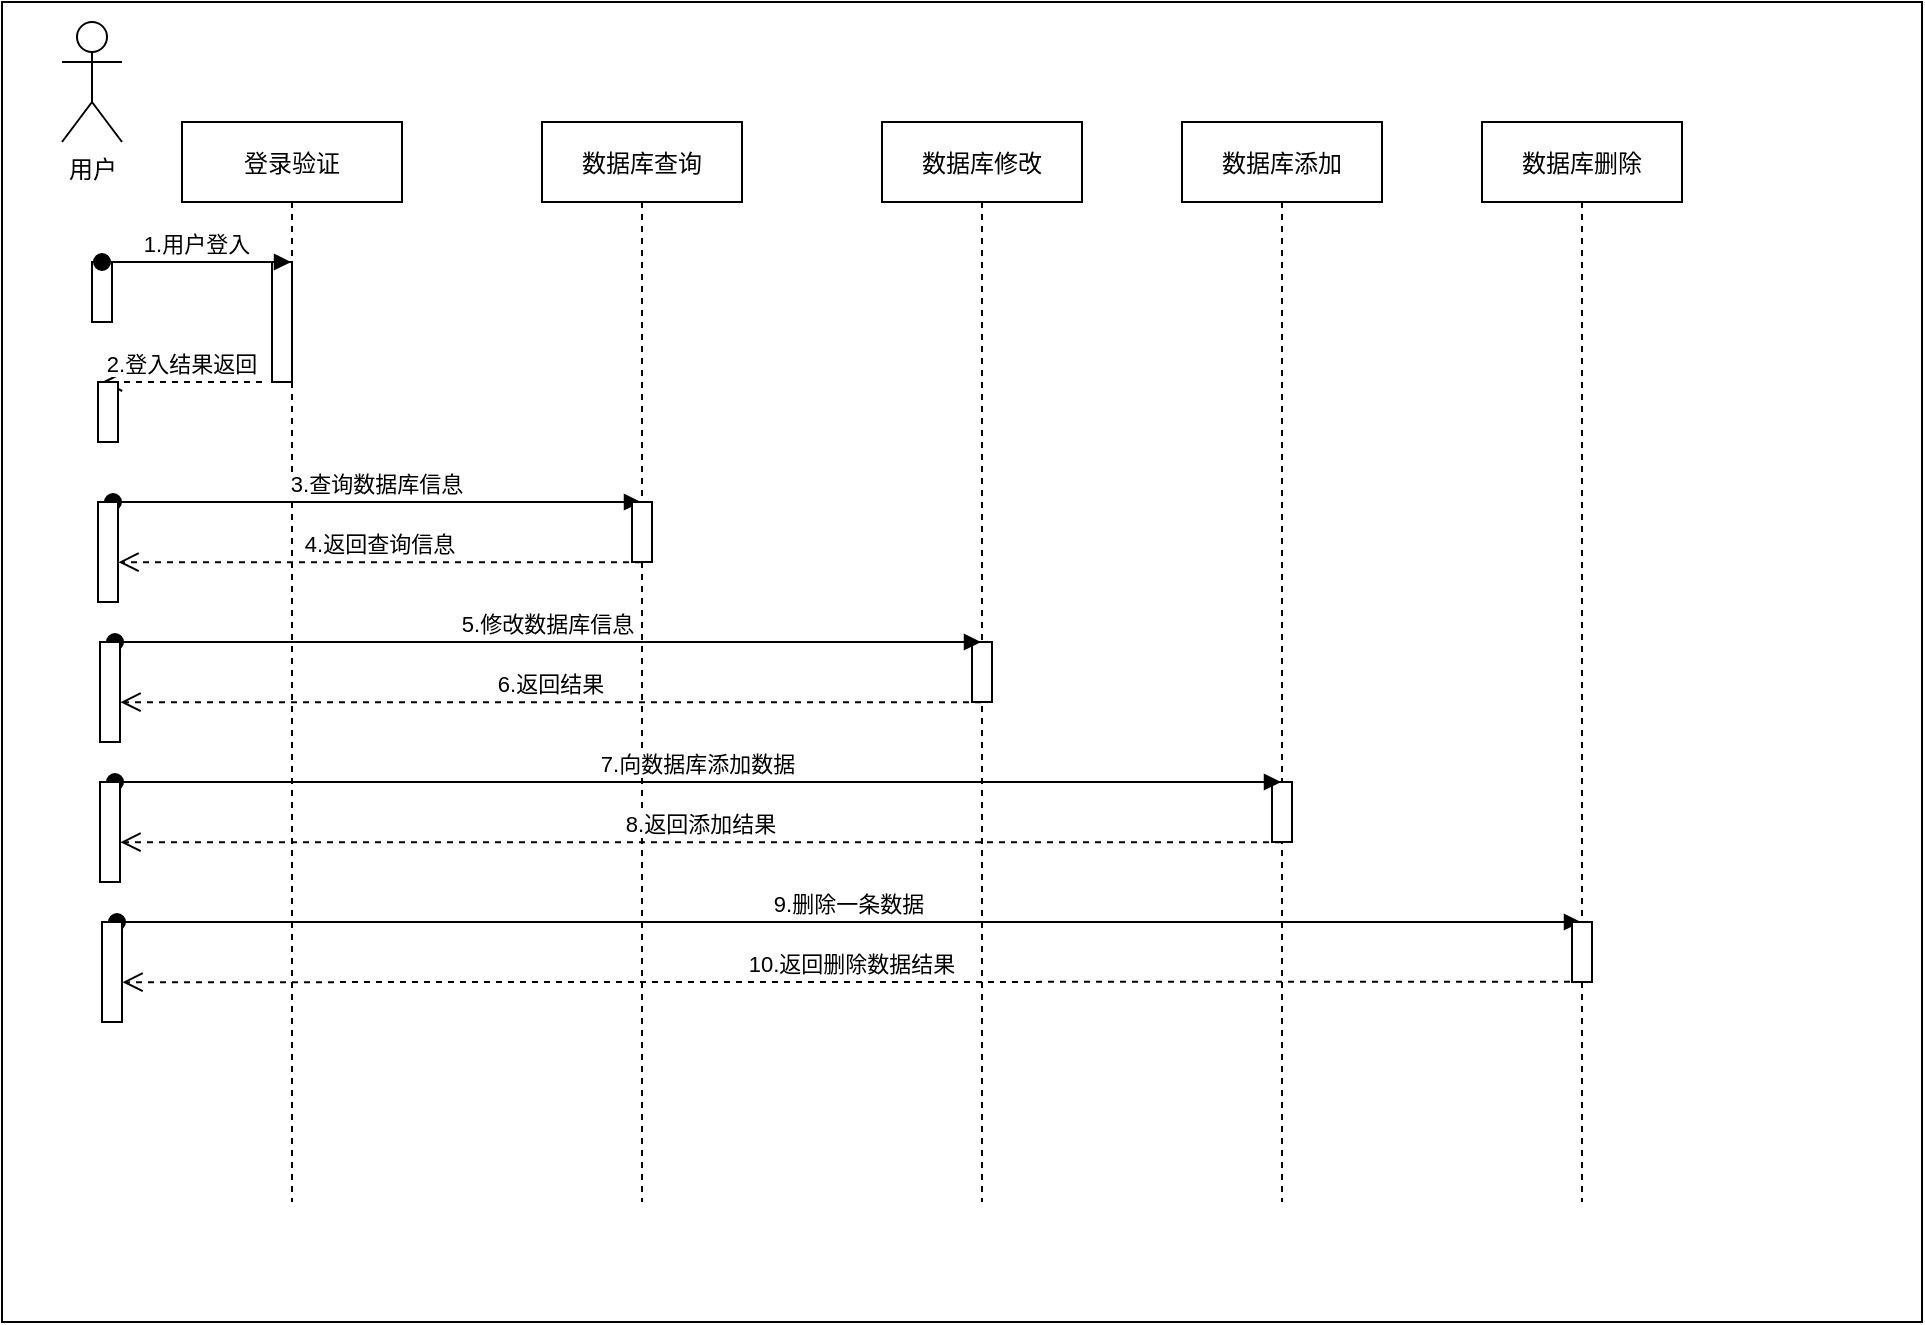 <mxfile version="20.2.4" type="github">
  <diagram id="kgpKYQtTHZ0yAKxKKP6v" name="Page-1">
    <mxGraphModel dx="1253" dy="724" grid="1" gridSize="10" guides="1" tooltips="1" connect="1" arrows="1" fold="1" page="1" pageScale="1" pageWidth="850" pageHeight="1100" math="0" shadow="0">
      <root>
        <mxCell id="0" />
        <mxCell id="1" parent="0" />
        <mxCell id="9gF42xAiou03XkC2jGrQ-30" value="" style="rounded=0;whiteSpace=wrap;html=1;" vertex="1" parent="1">
          <mxGeometry x="30" y="20" width="960" height="660" as="geometry" />
        </mxCell>
        <mxCell id="9gF42xAiou03XkC2jGrQ-6" value="" style="points=[];perimeter=orthogonalPerimeter;rounded=0;shadow=0;strokeWidth=1;" vertex="1" parent="1">
          <mxGeometry x="75" y="150" width="10" height="30" as="geometry" />
        </mxCell>
        <mxCell id="3nuBFxr9cyL0pnOWT2aG-1" value="登录验证" style="shape=umlLifeline;perimeter=lifelinePerimeter;container=1;collapsible=0;recursiveResize=0;rounded=0;shadow=0;strokeWidth=1;" parent="1" vertex="1">
          <mxGeometry x="120" y="80" width="110" height="540" as="geometry" />
        </mxCell>
        <mxCell id="3nuBFxr9cyL0pnOWT2aG-2" value="" style="points=[];perimeter=orthogonalPerimeter;rounded=0;shadow=0;strokeWidth=1;" parent="3nuBFxr9cyL0pnOWT2aG-1" vertex="1">
          <mxGeometry x="45" y="70" width="10" height="60" as="geometry" />
        </mxCell>
        <mxCell id="3nuBFxr9cyL0pnOWT2aG-3" value="1.用户登入" style="verticalAlign=bottom;startArrow=oval;endArrow=block;startSize=8;shadow=0;strokeWidth=1;" parent="3nuBFxr9cyL0pnOWT2aG-1" target="3nuBFxr9cyL0pnOWT2aG-1" edge="1">
          <mxGeometry relative="1" as="geometry">
            <mxPoint x="-40" y="70" as="sourcePoint" />
            <mxPoint x="20" y="70" as="targetPoint" />
          </mxGeometry>
        </mxCell>
        <mxCell id="9gF42xAiou03XkC2jGrQ-12" value="2.登入结果返回" style="verticalAlign=bottom;endArrow=open;dashed=1;endSize=8;shadow=0;strokeWidth=1;" edge="1" parent="3nuBFxr9cyL0pnOWT2aG-1">
          <mxGeometry relative="1" as="geometry">
            <mxPoint x="-40" y="130.0" as="targetPoint" />
            <mxPoint x="40" y="130" as="sourcePoint" />
          </mxGeometry>
        </mxCell>
        <mxCell id="9gF42xAiou03XkC2jGrQ-15" value="3.查询数据库信息" style="verticalAlign=bottom;startArrow=oval;endArrow=block;startSize=8;shadow=0;strokeWidth=1;" edge="1" parent="3nuBFxr9cyL0pnOWT2aG-1" target="3nuBFxr9cyL0pnOWT2aG-5">
          <mxGeometry relative="1" as="geometry">
            <mxPoint x="-34.5" y="190" as="sourcePoint" />
            <mxPoint x="55" y="190" as="targetPoint" />
          </mxGeometry>
        </mxCell>
        <mxCell id="9gF42xAiou03XkC2jGrQ-26" value="9.删除一条数据" style="verticalAlign=bottom;startArrow=oval;endArrow=block;startSize=8;shadow=0;strokeWidth=1;" edge="1" parent="3nuBFxr9cyL0pnOWT2aG-1" target="9gF42xAiou03XkC2jGrQ-9">
          <mxGeometry relative="1" as="geometry">
            <mxPoint x="-32.5" y="400" as="sourcePoint" />
            <mxPoint x="550.5" y="400" as="targetPoint" />
          </mxGeometry>
        </mxCell>
        <mxCell id="9gF42xAiou03XkC2jGrQ-27" value="" style="points=[];perimeter=orthogonalPerimeter;rounded=0;shadow=0;strokeWidth=1;" vertex="1" parent="3nuBFxr9cyL0pnOWT2aG-1">
          <mxGeometry x="-40" y="400" width="10" height="50" as="geometry" />
        </mxCell>
        <mxCell id="9gF42xAiou03XkC2jGrQ-28" value="10.返回删除数据结果" style="verticalAlign=bottom;endArrow=open;dashed=1;endSize=8;shadow=0;strokeWidth=1;entryX=1.026;entryY=0.87;entryDx=0;entryDy=0;entryPerimeter=0;exitX=0.5;exitY=0.796;exitDx=0;exitDy=0;exitPerimeter=0;" edge="1" parent="3nuBFxr9cyL0pnOWT2aG-1" source="9gF42xAiou03XkC2jGrQ-9">
          <mxGeometry relative="1" as="geometry">
            <mxPoint x="-29.74" y="430.1" as="targetPoint" />
            <mxPoint x="550.5" y="430.1" as="sourcePoint" />
          </mxGeometry>
        </mxCell>
        <mxCell id="3nuBFxr9cyL0pnOWT2aG-5" value="数据库查询" style="shape=umlLifeline;perimeter=lifelinePerimeter;container=1;collapsible=0;recursiveResize=0;rounded=0;shadow=0;strokeWidth=1;" parent="1" vertex="1">
          <mxGeometry x="300" y="80" width="100" height="540" as="geometry" />
        </mxCell>
        <mxCell id="3nuBFxr9cyL0pnOWT2aG-6" value="" style="points=[];perimeter=orthogonalPerimeter;rounded=0;shadow=0;strokeWidth=1;" parent="3nuBFxr9cyL0pnOWT2aG-5" vertex="1">
          <mxGeometry x="45" y="190" width="10" height="30" as="geometry" />
        </mxCell>
        <mxCell id="9gF42xAiou03XkC2jGrQ-1" value="用户" style="shape=umlActor;verticalLabelPosition=bottom;verticalAlign=top;html=1;outlineConnect=0;" vertex="1" parent="1">
          <mxGeometry x="60" y="30" width="30" height="60" as="geometry" />
        </mxCell>
        <mxCell id="9gF42xAiou03XkC2jGrQ-4" value="数据库修改" style="shape=umlLifeline;perimeter=lifelinePerimeter;container=1;collapsible=0;recursiveResize=0;rounded=0;shadow=0;strokeWidth=1;" vertex="1" parent="1">
          <mxGeometry x="470" y="80" width="100" height="540" as="geometry" />
        </mxCell>
        <mxCell id="9gF42xAiou03XkC2jGrQ-18" value="" style="points=[];perimeter=orthogonalPerimeter;rounded=0;shadow=0;strokeWidth=1;" vertex="1" parent="9gF42xAiou03XkC2jGrQ-4">
          <mxGeometry x="45" y="260" width="10" height="30" as="geometry" />
        </mxCell>
        <mxCell id="9gF42xAiou03XkC2jGrQ-7" value="数据库添加" style="shape=umlLifeline;perimeter=lifelinePerimeter;container=1;collapsible=0;recursiveResize=0;rounded=0;shadow=0;strokeWidth=1;" vertex="1" parent="1">
          <mxGeometry x="620" y="80" width="100" height="540" as="geometry" />
        </mxCell>
        <mxCell id="9gF42xAiou03XkC2jGrQ-9" value="数据库删除" style="shape=umlLifeline;perimeter=lifelinePerimeter;container=1;collapsible=0;recursiveResize=0;rounded=0;shadow=0;strokeWidth=1;" vertex="1" parent="1">
          <mxGeometry x="770" y="80" width="100" height="540" as="geometry" />
        </mxCell>
        <mxCell id="9gF42xAiou03XkC2jGrQ-25" value="" style="points=[];perimeter=orthogonalPerimeter;rounded=0;shadow=0;strokeWidth=1;" vertex="1" parent="9gF42xAiou03XkC2jGrQ-9">
          <mxGeometry x="45" y="400" width="10" height="30" as="geometry" />
        </mxCell>
        <mxCell id="9gF42xAiou03XkC2jGrQ-13" value="" style="points=[];perimeter=orthogonalPerimeter;rounded=0;shadow=0;strokeWidth=1;" vertex="1" parent="1">
          <mxGeometry x="78" y="210" width="10" height="30" as="geometry" />
        </mxCell>
        <mxCell id="9gF42xAiou03XkC2jGrQ-14" value="" style="points=[];perimeter=orthogonalPerimeter;rounded=0;shadow=0;strokeWidth=1;" vertex="1" parent="1">
          <mxGeometry x="78" y="270" width="10" height="50" as="geometry" />
        </mxCell>
        <mxCell id="9gF42xAiou03XkC2jGrQ-16" value="4.返回查询信息" style="verticalAlign=bottom;endArrow=open;dashed=1;endSize=8;shadow=0;strokeWidth=1;entryX=1.026;entryY=0.87;entryDx=0;entryDy=0;entryPerimeter=0;" edge="1" parent="1">
          <mxGeometry relative="1" as="geometry">
            <mxPoint x="88.26" y="300.1" as="targetPoint" />
            <mxPoint x="349.5" y="300.1" as="sourcePoint" />
          </mxGeometry>
        </mxCell>
        <mxCell id="9gF42xAiou03XkC2jGrQ-17" value="5.修改数据库信息" style="verticalAlign=bottom;startArrow=oval;endArrow=block;startSize=8;shadow=0;strokeWidth=1;" edge="1" parent="1" target="9gF42xAiou03XkC2jGrQ-4">
          <mxGeometry relative="1" as="geometry">
            <mxPoint x="86.5" y="340" as="sourcePoint" />
            <mxPoint x="350.5" y="340" as="targetPoint" />
          </mxGeometry>
        </mxCell>
        <mxCell id="9gF42xAiou03XkC2jGrQ-19" value="" style="points=[];perimeter=orthogonalPerimeter;rounded=0;shadow=0;strokeWidth=1;" vertex="1" parent="1">
          <mxGeometry x="79" y="340" width="10" height="50" as="geometry" />
        </mxCell>
        <mxCell id="9gF42xAiou03XkC2jGrQ-20" value="6.返回结果" style="verticalAlign=bottom;endArrow=open;dashed=1;endSize=8;shadow=0;strokeWidth=1;entryX=1.026;entryY=0.87;entryDx=0;entryDy=0;entryPerimeter=0;" edge="1" parent="1" source="9gF42xAiou03XkC2jGrQ-4">
          <mxGeometry relative="1" as="geometry">
            <mxPoint x="89.26" y="370.1" as="targetPoint" />
            <mxPoint x="350.5" y="370.1" as="sourcePoint" />
          </mxGeometry>
        </mxCell>
        <mxCell id="9gF42xAiou03XkC2jGrQ-21" value="" style="points=[];perimeter=orthogonalPerimeter;rounded=0;shadow=0;strokeWidth=1;" vertex="1" parent="1">
          <mxGeometry x="665" y="410" width="10" height="30" as="geometry" />
        </mxCell>
        <mxCell id="9gF42xAiou03XkC2jGrQ-22" value="7.向数据库添加数据" style="verticalAlign=bottom;startArrow=oval;endArrow=block;startSize=8;shadow=0;strokeWidth=1;" edge="1" parent="1" target="9gF42xAiou03XkC2jGrQ-7">
          <mxGeometry relative="1" as="geometry">
            <mxPoint x="86.5" y="410" as="sourcePoint" />
            <mxPoint x="519.5" y="410" as="targetPoint" />
          </mxGeometry>
        </mxCell>
        <mxCell id="9gF42xAiou03XkC2jGrQ-23" value="" style="points=[];perimeter=orthogonalPerimeter;rounded=0;shadow=0;strokeWidth=1;" vertex="1" parent="1">
          <mxGeometry x="79" y="410" width="10" height="50" as="geometry" />
        </mxCell>
        <mxCell id="9gF42xAiou03XkC2jGrQ-24" value="8.返回添加结果" style="verticalAlign=bottom;endArrow=open;dashed=1;endSize=8;shadow=0;strokeWidth=1;entryX=1.026;entryY=0.87;entryDx=0;entryDy=0;entryPerimeter=0;" edge="1" parent="1" source="9gF42xAiou03XkC2jGrQ-7">
          <mxGeometry relative="1" as="geometry">
            <mxPoint x="89.26" y="440.1" as="targetPoint" />
            <mxPoint x="519.5" y="440.1" as="sourcePoint" />
          </mxGeometry>
        </mxCell>
      </root>
    </mxGraphModel>
  </diagram>
</mxfile>

